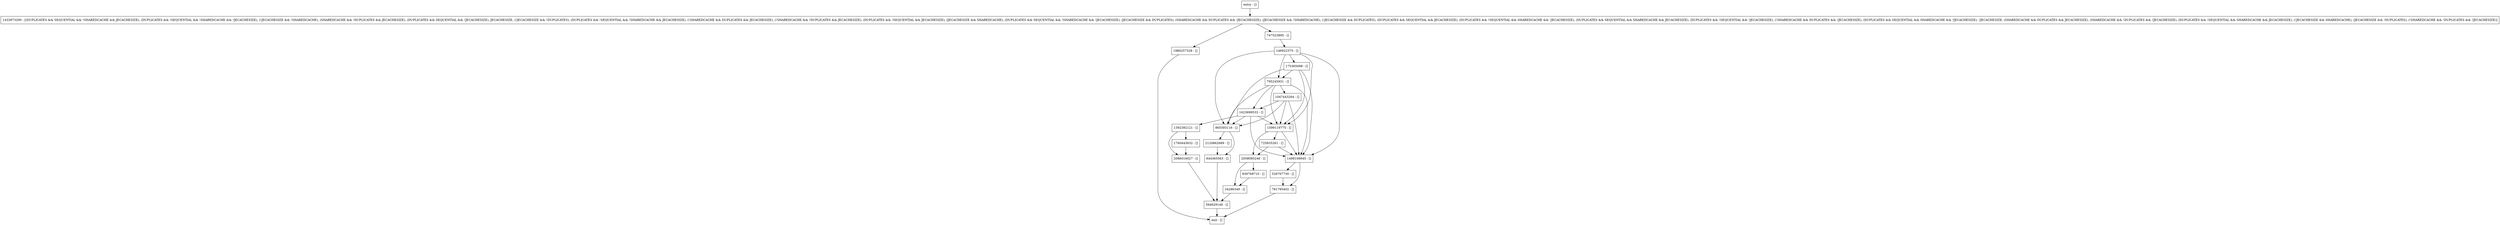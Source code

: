 digraph run {
node [shape=record];
725835261 [label="725835261 - []"];
34286349 [label="34286349 - []"];
1980257328 [label="1980257328 - []"];
2086016027 [label="2086016027 - []"];
865593116 [label="865593116 - []"];
175365098 [label="175365098 - []"];
1392392121 [label="1392392121 - []"];
795245931 [label="795245931 - []"];
1623699533 [label="1623699533 - []"];
1433873290 [label="1433873290 - [(DUPLICATES && SEQUENTIAL && !SHAREDCACHE && JECACHESIZE), (DUPLICATES && !SEQUENTIAL && !SHAREDCACHE && !JECACHESIZE), (!JECACHESIZE && !SHAREDCACHE), (SHAREDCACHE && !DUPLICATES && JECACHESIZE), (DUPLICATES && SEQUENTIAL && !JECACHESIZE), JECACHESIZE, (!JECACHESIZE && !DUPLICATES), (DUPLICATES && !SEQUENTIAL && !SHAREDCACHE && JECACHESIZE), (!SHAREDCACHE && DUPLICATES && JECACHESIZE), (!SHAREDCACHE && !DUPLICATES && JECACHESIZE), (DUPLICATES && !SEQUENTIAL && JECACHESIZE), (JECACHESIZE && SHAREDCACHE), (DUPLICATES && SEQUENTIAL && !SHAREDCACHE && !JECACHESIZE), (JECACHESIZE && DUPLICATES), (SHAREDCACHE && DUPLICATES && !JECACHESIZE), (JECACHESIZE && !SHAREDCACHE), (!JECACHESIZE && DUPLICATES), (DUPLICATES && SEQUENTIAL && JECACHESIZE), (DUPLICATES && !SEQUENTIAL && SHAREDCACHE && !JECACHESIZE), (DUPLICATES && SEQUENTIAL && SHAREDCACHE && JECACHESIZE), (DUPLICATES && !SEQUENTIAL && !JECACHESIZE), (!SHAREDCACHE && DUPLICATES && !JECACHESIZE), (DUPLICATES && SEQUENTIAL && SHAREDCACHE && !JECACHESIZE), !JECACHESIZE, (SHAREDCACHE && DUPLICATES && JECACHESIZE), (SHAREDCACHE && !DUPLICATES && !JECACHESIZE), (DUPLICATES && !SEQUENTIAL && SHAREDCACHE && JECACHESIZE), (!JECACHESIZE && SHAREDCACHE), (JECACHESIZE && !DUPLICATES), (!SHAREDCACHE && !DUPLICATES && !JECACHESIZE)]"];
528767730 [label="528767730 - []"];
146922375 [label="146922375 - []"];
747523895 [label="747523895 - []"];
1599119775 [label="1599119775 - []"];
844365563 [label="844365563 - []"];
781795402 [label="781795402 - []"];
entry [label="entry - []"];
exit [label="exit - []"];
1498108945 [label="1498108945 - []"];
594629146 [label="594629146 - []"];
2058085246 [label="2058085246 - []"];
1047443264 [label="1047443264 - []"];
2120862689 [label="2120862689 - []"];
1760443632 [label="1760443632 - []"];
839769710 [label="839769710 - []"];
entry;
exit;
725835261 -> 1498108945;
725835261 -> 2058085246;
34286349 -> 594629146;
1980257328 -> exit;
2086016027 -> 594629146;
865593116 -> 2120862689;
865593116 -> 844365563;
175365098 -> 865593116;
175365098 -> 1498108945;
175365098 -> 1599119775;
175365098 -> 795245931;
1392392121 -> 2086016027;
1392392121 -> 1760443632;
795245931 -> 865593116;
795245931 -> 1498108945;
795245931 -> 1047443264;
795245931 -> 1599119775;
795245931 -> 1623699533;
1623699533 -> 865593116;
1623699533 -> 1392392121;
1623699533 -> 1498108945;
1623699533 -> 1599119775;
1433873290 -> 747523895;
1433873290 -> 1980257328;
528767730 -> 781795402;
146922375 -> 865593116;
146922375 -> 175365098;
146922375 -> 1498108945;
146922375 -> 1599119775;
146922375 -> 795245931;
747523895 -> 146922375;
1599119775 -> 725835261;
1599119775 -> 1498108945;
1599119775 -> 2058085246;
844365563 -> 594629146;
781795402 -> exit;
entry -> 1433873290;
1498108945 -> 528767730;
1498108945 -> 781795402;
594629146 -> exit;
2058085246 -> 34286349;
2058085246 -> 839769710;
1047443264 -> 865593116;
1047443264 -> 1498108945;
1047443264 -> 1599119775;
1047443264 -> 1623699533;
2120862689 -> 844365563;
1760443632 -> 2086016027;
839769710 -> 34286349;
}
